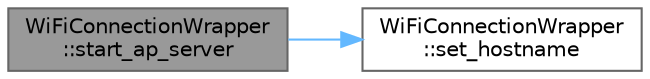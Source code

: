 digraph "WiFiConnectionWrapper::start_ap_server"
{
 // LATEX_PDF_SIZE
  bgcolor="transparent";
  edge [fontname=Helvetica,fontsize=10,labelfontname=Helvetica,labelfontsize=10];
  node [fontname=Helvetica,fontsize=10,shape=box,height=0.2,width=0.4];
  rankdir="LR";
  Node1 [id="Node000001",label="WiFiConnectionWrapper\l::start_ap_server",height=0.2,width=0.4,color="gray40", fillcolor="grey60", style="filled", fontcolor="black",tooltip=" "];
  Node1 -> Node2 [id="edge1_Node000001_Node000002",color="steelblue1",style="solid",tooltip=" "];
  Node2 [id="Node000002",label="WiFiConnectionWrapper\l::set_hostname",height=0.2,width=0.4,color="grey40", fillcolor="white", style="filled",URL="$class_wi_fi_connection_wrapper.html#a9c470948d1171fc6b9740386b19ccf32",tooltip=" "];
}
